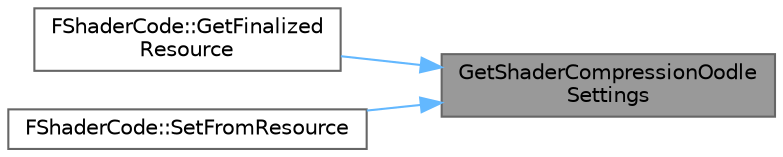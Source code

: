 digraph "GetShaderCompressionOodleSettings"
{
 // INTERACTIVE_SVG=YES
 // LATEX_PDF_SIZE
  bgcolor="transparent";
  edge [fontname=Helvetica,fontsize=10,labelfontname=Helvetica,labelfontsize=10];
  node [fontname=Helvetica,fontsize=10,shape=box,height=0.2,width=0.4];
  rankdir="RL";
  Node1 [id="Node000001",label="GetShaderCompressionOodle\lSettings",height=0.2,width=0.4,color="gray40", fillcolor="grey60", style="filled", fontcolor="black",tooltip="Returns Oodle-specific shader compression format settings (passing ShaderFormat for future proofing,..."];
  Node1 -> Node2 [id="edge1_Node000001_Node000002",dir="back",color="steelblue1",style="solid",tooltip=" "];
  Node2 [id="Node000002",label="FShaderCode::GetFinalized\lResource",height=0.2,width=0.4,color="grey40", fillcolor="white", style="filled",URL="$d4/d86/classFShaderCode.html#a1c2cc1e62ffc8c927bd81f7dfeca635e",tooltip=" "];
  Node1 -> Node3 [id="edge2_Node000001_Node000003",dir="back",color="steelblue1",style="solid",tooltip=" "];
  Node3 [id="Node000003",label="FShaderCode::SetFromResource",height=0.2,width=0.4,color="grey40", fillcolor="white", style="filled",URL="$d4/d86/classFShaderCode.html#a63d08451ae9dd594783268597f7cda5f",tooltip=" "];
}
